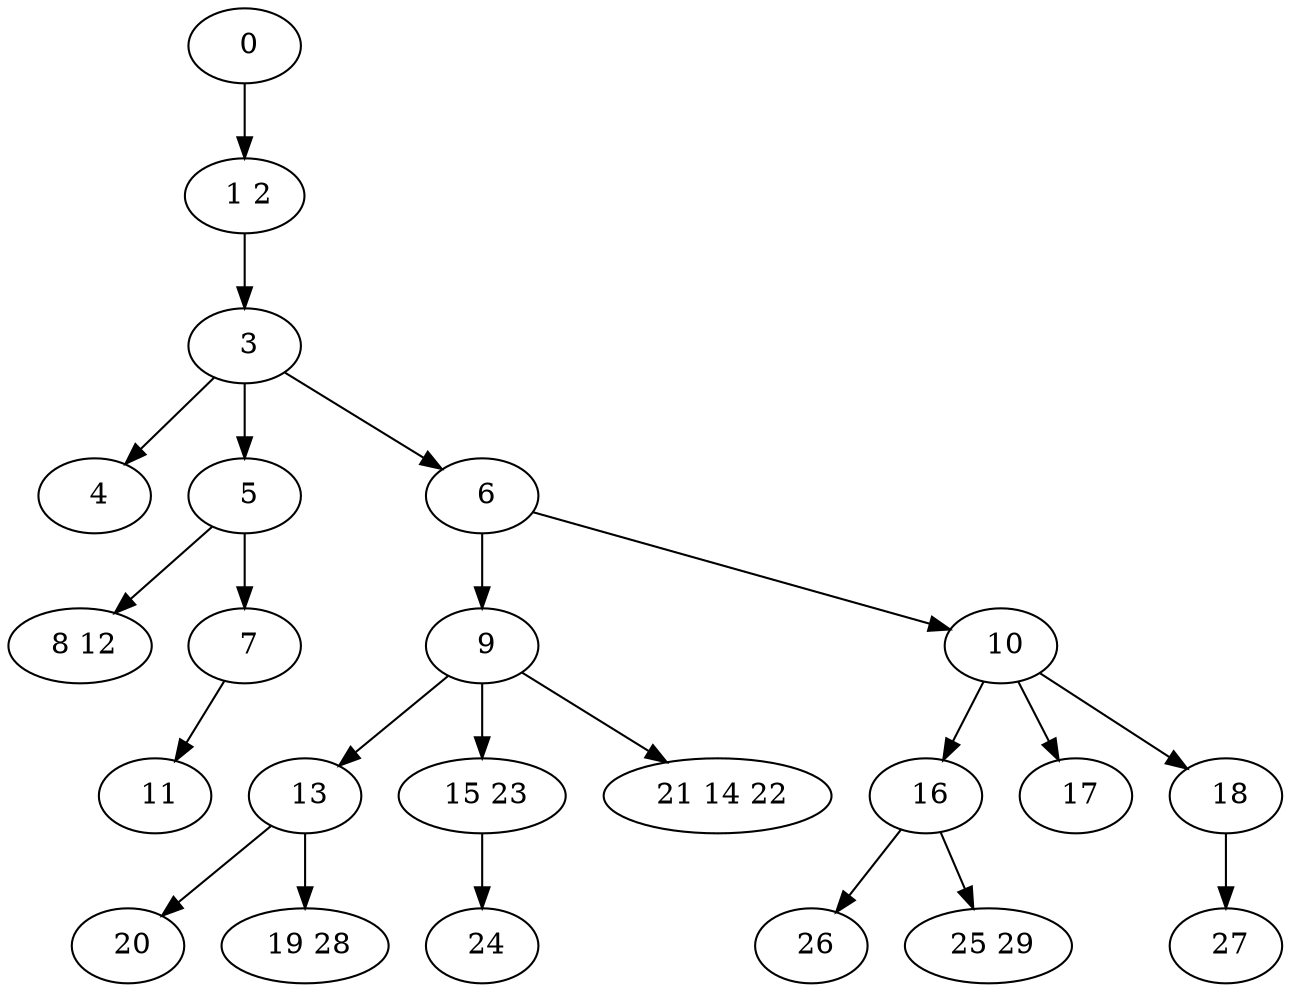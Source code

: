 digraph mytree {
" 0" -> " 1 2";
" 1 2" -> " 3";
" 3" -> " 4";
" 3" -> " 5";
" 3" -> " 6";
" 4";
" 5" -> " 8 12";
" 5" -> " 7";
" 6" -> " 9";
" 6" -> " 10";
" 8 12";
" 11";
" 7" -> " 11";
" 9" -> " 13";
" 9" -> " 15 23";
" 9" -> " 21 14 22";
" 10" -> " 16";
" 10" -> " 17";
" 10" -> " 18";
" 13" -> " 20";
" 13" -> " 19 28";
" 15 23" -> " 24";
" 21 14 22";
" 16" -> " 26";
" 16" -> " 25 29";
" 17";
" 18" -> " 27";
" 20";
" 19 28";
" 24";
" 26";
" 25 29";
" 27";
}
